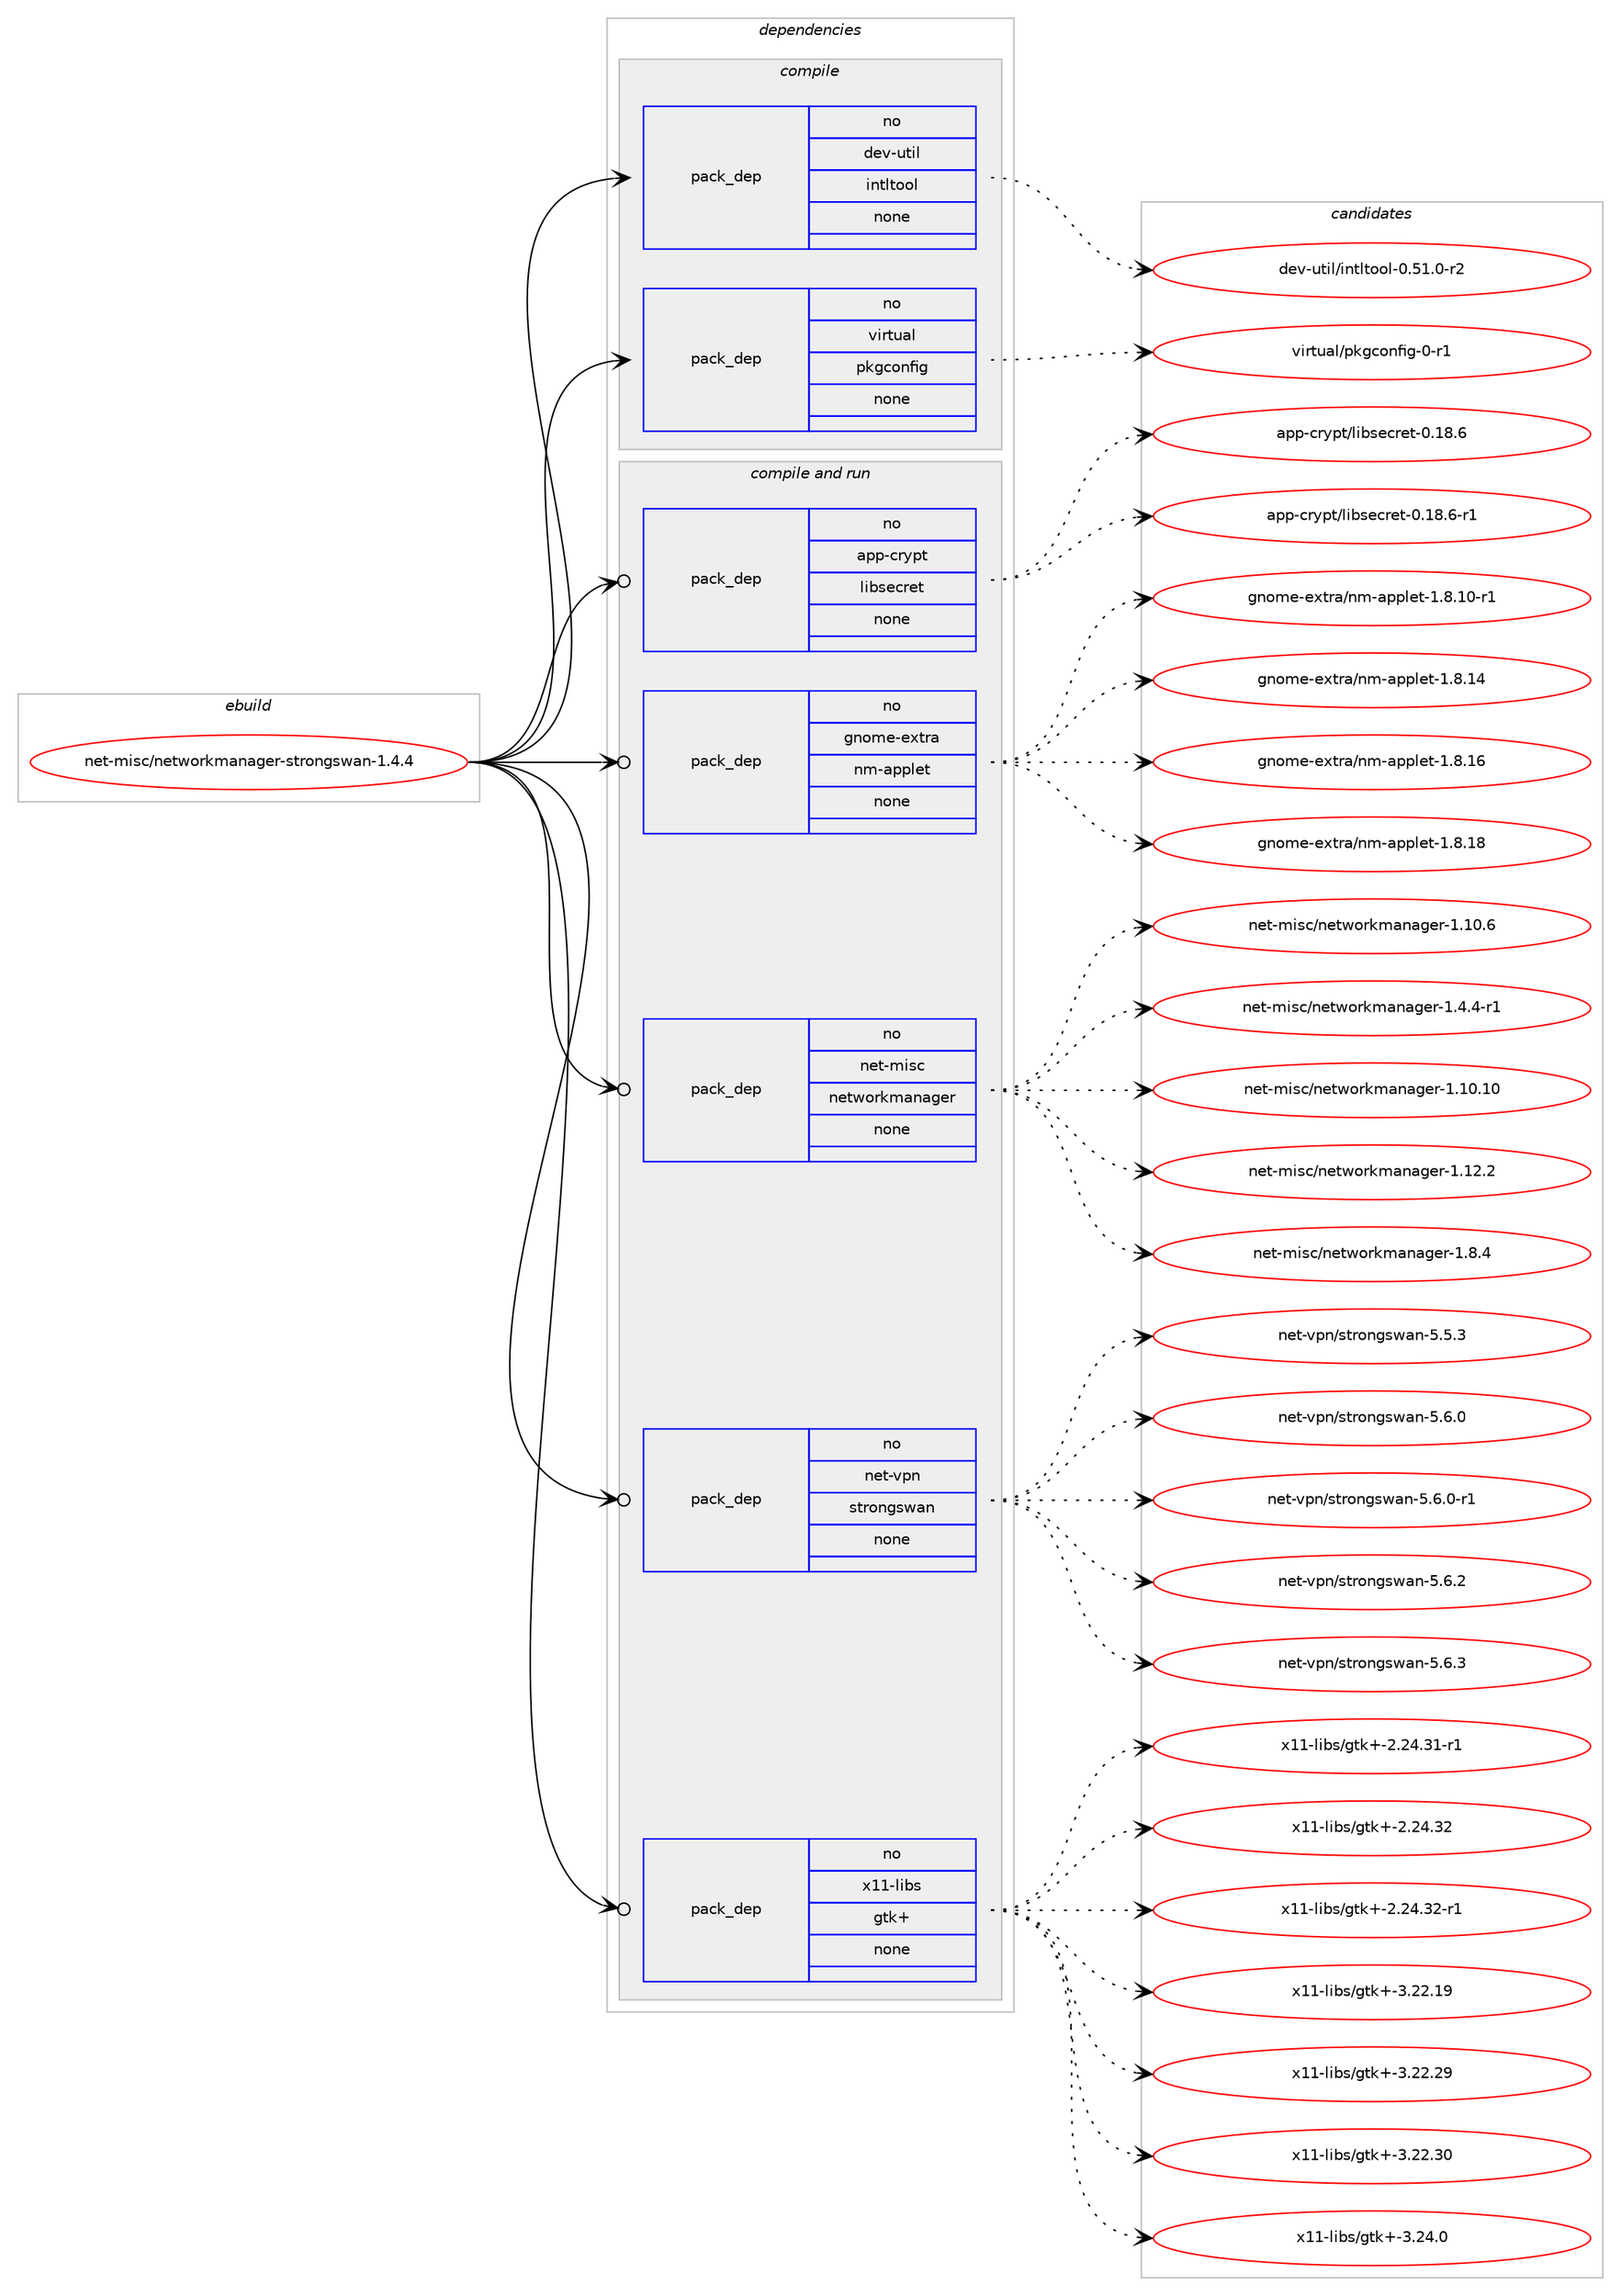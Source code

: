 digraph prolog {

# *************
# Graph options
# *************

newrank=true;
concentrate=true;
compound=true;
graph [rankdir=LR,fontname=Helvetica,fontsize=10,ranksep=1.5];#, ranksep=2.5, nodesep=0.2];
edge  [arrowhead=vee];
node  [fontname=Helvetica,fontsize=10];

# **********
# The ebuild
# **********

subgraph cluster_leftcol {
color=gray;
rank=same;
label=<<i>ebuild</i>>;
id [label="net-misc/networkmanager-strongswan-1.4.4", color=red, width=4, href="../net-misc/networkmanager-strongswan-1.4.4.svg"];
}

# ****************
# The dependencies
# ****************

subgraph cluster_midcol {
color=gray;
label=<<i>dependencies</i>>;
subgraph cluster_compile {
fillcolor="#eeeeee";
style=filled;
label=<<i>compile</i>>;
subgraph pack9822 {
dependency14473 [label=<<TABLE BORDER="0" CELLBORDER="1" CELLSPACING="0" CELLPADDING="4" WIDTH="220"><TR><TD ROWSPAN="6" CELLPADDING="30">pack_dep</TD></TR><TR><TD WIDTH="110">no</TD></TR><TR><TD>dev-util</TD></TR><TR><TD>intltool</TD></TR><TR><TD>none</TD></TR><TR><TD></TD></TR></TABLE>>, shape=none, color=blue];
}
id:e -> dependency14473:w [weight=20,style="solid",arrowhead="vee"];
subgraph pack9823 {
dependency14474 [label=<<TABLE BORDER="0" CELLBORDER="1" CELLSPACING="0" CELLPADDING="4" WIDTH="220"><TR><TD ROWSPAN="6" CELLPADDING="30">pack_dep</TD></TR><TR><TD WIDTH="110">no</TD></TR><TR><TD>virtual</TD></TR><TR><TD>pkgconfig</TD></TR><TR><TD>none</TD></TR><TR><TD></TD></TR></TABLE>>, shape=none, color=blue];
}
id:e -> dependency14474:w [weight=20,style="solid",arrowhead="vee"];
}
subgraph cluster_compileandrun {
fillcolor="#eeeeee";
style=filled;
label=<<i>compile and run</i>>;
subgraph pack9824 {
dependency14475 [label=<<TABLE BORDER="0" CELLBORDER="1" CELLSPACING="0" CELLPADDING="4" WIDTH="220"><TR><TD ROWSPAN="6" CELLPADDING="30">pack_dep</TD></TR><TR><TD WIDTH="110">no</TD></TR><TR><TD>app-crypt</TD></TR><TR><TD>libsecret</TD></TR><TR><TD>none</TD></TR><TR><TD></TD></TR></TABLE>>, shape=none, color=blue];
}
id:e -> dependency14475:w [weight=20,style="solid",arrowhead="odotvee"];
subgraph pack9825 {
dependency14476 [label=<<TABLE BORDER="0" CELLBORDER="1" CELLSPACING="0" CELLPADDING="4" WIDTH="220"><TR><TD ROWSPAN="6" CELLPADDING="30">pack_dep</TD></TR><TR><TD WIDTH="110">no</TD></TR><TR><TD>gnome-extra</TD></TR><TR><TD>nm-applet</TD></TR><TR><TD>none</TD></TR><TR><TD></TD></TR></TABLE>>, shape=none, color=blue];
}
id:e -> dependency14476:w [weight=20,style="solid",arrowhead="odotvee"];
subgraph pack9826 {
dependency14477 [label=<<TABLE BORDER="0" CELLBORDER="1" CELLSPACING="0" CELLPADDING="4" WIDTH="220"><TR><TD ROWSPAN="6" CELLPADDING="30">pack_dep</TD></TR><TR><TD WIDTH="110">no</TD></TR><TR><TD>net-misc</TD></TR><TR><TD>networkmanager</TD></TR><TR><TD>none</TD></TR><TR><TD></TD></TR></TABLE>>, shape=none, color=blue];
}
id:e -> dependency14477:w [weight=20,style="solid",arrowhead="odotvee"];
subgraph pack9827 {
dependency14478 [label=<<TABLE BORDER="0" CELLBORDER="1" CELLSPACING="0" CELLPADDING="4" WIDTH="220"><TR><TD ROWSPAN="6" CELLPADDING="30">pack_dep</TD></TR><TR><TD WIDTH="110">no</TD></TR><TR><TD>net-vpn</TD></TR><TR><TD>strongswan</TD></TR><TR><TD>none</TD></TR><TR><TD></TD></TR></TABLE>>, shape=none, color=blue];
}
id:e -> dependency14478:w [weight=20,style="solid",arrowhead="odotvee"];
subgraph pack9828 {
dependency14479 [label=<<TABLE BORDER="0" CELLBORDER="1" CELLSPACING="0" CELLPADDING="4" WIDTH="220"><TR><TD ROWSPAN="6" CELLPADDING="30">pack_dep</TD></TR><TR><TD WIDTH="110">no</TD></TR><TR><TD>x11-libs</TD></TR><TR><TD>gtk+</TD></TR><TR><TD>none</TD></TR><TR><TD></TD></TR></TABLE>>, shape=none, color=blue];
}
id:e -> dependency14479:w [weight=20,style="solid",arrowhead="odotvee"];
}
subgraph cluster_run {
fillcolor="#eeeeee";
style=filled;
label=<<i>run</i>>;
}
}

# **************
# The candidates
# **************

subgraph cluster_choices {
rank=same;
color=gray;
label=<<i>candidates</i>>;

subgraph choice9822 {
color=black;
nodesep=1;
choice1001011184511711610510847105110116108116111111108454846534946484511450 [label="dev-util/intltool-0.51.0-r2", color=red, width=4,href="../dev-util/intltool-0.51.0-r2.svg"];
dependency14473:e -> choice1001011184511711610510847105110116108116111111108454846534946484511450:w [style=dotted,weight="100"];
}
subgraph choice9823 {
color=black;
nodesep=1;
choice11810511411611797108471121071039911111010210510345484511449 [label="virtual/pkgconfig-0-r1", color=red, width=4,href="../virtual/pkgconfig-0-r1.svg"];
dependency14474:e -> choice11810511411611797108471121071039911111010210510345484511449:w [style=dotted,weight="100"];
}
subgraph choice9824 {
color=black;
nodesep=1;
choice97112112459911412111211647108105981151019911410111645484649564654 [label="app-crypt/libsecret-0.18.6", color=red, width=4,href="../app-crypt/libsecret-0.18.6.svg"];
choice971121124599114121112116471081059811510199114101116454846495646544511449 [label="app-crypt/libsecret-0.18.6-r1", color=red, width=4,href="../app-crypt/libsecret-0.18.6-r1.svg"];
dependency14475:e -> choice97112112459911412111211647108105981151019911410111645484649564654:w [style=dotted,weight="100"];
dependency14475:e -> choice971121124599114121112116471081059811510199114101116454846495646544511449:w [style=dotted,weight="100"];
}
subgraph choice9825 {
color=black;
nodesep=1;
choice1031101111091014510112011611497471101094597112112108101116454946564649484511449 [label="gnome-extra/nm-applet-1.8.10-r1", color=red, width=4,href="../gnome-extra/nm-applet-1.8.10-r1.svg"];
choice103110111109101451011201161149747110109459711211210810111645494656464952 [label="gnome-extra/nm-applet-1.8.14", color=red, width=4,href="../gnome-extra/nm-applet-1.8.14.svg"];
choice103110111109101451011201161149747110109459711211210810111645494656464954 [label="gnome-extra/nm-applet-1.8.16", color=red, width=4,href="../gnome-extra/nm-applet-1.8.16.svg"];
choice103110111109101451011201161149747110109459711211210810111645494656464956 [label="gnome-extra/nm-applet-1.8.18", color=red, width=4,href="../gnome-extra/nm-applet-1.8.18.svg"];
dependency14476:e -> choice1031101111091014510112011611497471101094597112112108101116454946564649484511449:w [style=dotted,weight="100"];
dependency14476:e -> choice103110111109101451011201161149747110109459711211210810111645494656464952:w [style=dotted,weight="100"];
dependency14476:e -> choice103110111109101451011201161149747110109459711211210810111645494656464954:w [style=dotted,weight="100"];
dependency14476:e -> choice103110111109101451011201161149747110109459711211210810111645494656464956:w [style=dotted,weight="100"];
}
subgraph choice9826 {
color=black;
nodesep=1;
choice110101116451091051159947110101116119111114107109971109710310111445494649484654 [label="net-misc/networkmanager-1.10.6", color=red, width=4,href="../net-misc/networkmanager-1.10.6.svg"];
choice11010111645109105115994711010111611911111410710997110971031011144549465246524511449 [label="net-misc/networkmanager-1.4.4-r1", color=red, width=4,href="../net-misc/networkmanager-1.4.4-r1.svg"];
choice11010111645109105115994711010111611911111410710997110971031011144549464948464948 [label="net-misc/networkmanager-1.10.10", color=red, width=4,href="../net-misc/networkmanager-1.10.10.svg"];
choice110101116451091051159947110101116119111114107109971109710310111445494649504650 [label="net-misc/networkmanager-1.12.2", color=red, width=4,href="../net-misc/networkmanager-1.12.2.svg"];
choice1101011164510910511599471101011161191111141071099711097103101114454946564652 [label="net-misc/networkmanager-1.8.4", color=red, width=4,href="../net-misc/networkmanager-1.8.4.svg"];
dependency14477:e -> choice110101116451091051159947110101116119111114107109971109710310111445494649484654:w [style=dotted,weight="100"];
dependency14477:e -> choice11010111645109105115994711010111611911111410710997110971031011144549465246524511449:w [style=dotted,weight="100"];
dependency14477:e -> choice11010111645109105115994711010111611911111410710997110971031011144549464948464948:w [style=dotted,weight="100"];
dependency14477:e -> choice110101116451091051159947110101116119111114107109971109710310111445494649504650:w [style=dotted,weight="100"];
dependency14477:e -> choice1101011164510910511599471101011161191111141071099711097103101114454946564652:w [style=dotted,weight="100"];
}
subgraph choice9827 {
color=black;
nodesep=1;
choice110101116451181121104711511611411111010311511997110455346534651 [label="net-vpn/strongswan-5.5.3", color=red, width=4,href="../net-vpn/strongswan-5.5.3.svg"];
choice110101116451181121104711511611411111010311511997110455346544648 [label="net-vpn/strongswan-5.6.0", color=red, width=4,href="../net-vpn/strongswan-5.6.0.svg"];
choice1101011164511811211047115116114111110103115119971104553465446484511449 [label="net-vpn/strongswan-5.6.0-r1", color=red, width=4,href="../net-vpn/strongswan-5.6.0-r1.svg"];
choice110101116451181121104711511611411111010311511997110455346544650 [label="net-vpn/strongswan-5.6.2", color=red, width=4,href="../net-vpn/strongswan-5.6.2.svg"];
choice110101116451181121104711511611411111010311511997110455346544651 [label="net-vpn/strongswan-5.6.3", color=red, width=4,href="../net-vpn/strongswan-5.6.3.svg"];
dependency14478:e -> choice110101116451181121104711511611411111010311511997110455346534651:w [style=dotted,weight="100"];
dependency14478:e -> choice110101116451181121104711511611411111010311511997110455346544648:w [style=dotted,weight="100"];
dependency14478:e -> choice1101011164511811211047115116114111110103115119971104553465446484511449:w [style=dotted,weight="100"];
dependency14478:e -> choice110101116451181121104711511611411111010311511997110455346544650:w [style=dotted,weight="100"];
dependency14478:e -> choice110101116451181121104711511611411111010311511997110455346544651:w [style=dotted,weight="100"];
}
subgraph choice9828 {
color=black;
nodesep=1;
choice12049494510810598115471031161074345504650524651494511449 [label="x11-libs/gtk+-2.24.31-r1", color=red, width=4,href="../x11-libs/gtk+-2.24.31-r1.svg"];
choice1204949451081059811547103116107434550465052465150 [label="x11-libs/gtk+-2.24.32", color=red, width=4,href="../x11-libs/gtk+-2.24.32.svg"];
choice12049494510810598115471031161074345504650524651504511449 [label="x11-libs/gtk+-2.24.32-r1", color=red, width=4,href="../x11-libs/gtk+-2.24.32-r1.svg"];
choice1204949451081059811547103116107434551465050464957 [label="x11-libs/gtk+-3.22.19", color=red, width=4,href="../x11-libs/gtk+-3.22.19.svg"];
choice1204949451081059811547103116107434551465050465057 [label="x11-libs/gtk+-3.22.29", color=red, width=4,href="../x11-libs/gtk+-3.22.29.svg"];
choice1204949451081059811547103116107434551465050465148 [label="x11-libs/gtk+-3.22.30", color=red, width=4,href="../x11-libs/gtk+-3.22.30.svg"];
choice12049494510810598115471031161074345514650524648 [label="x11-libs/gtk+-3.24.0", color=red, width=4,href="../x11-libs/gtk+-3.24.0.svg"];
dependency14479:e -> choice12049494510810598115471031161074345504650524651494511449:w [style=dotted,weight="100"];
dependency14479:e -> choice1204949451081059811547103116107434550465052465150:w [style=dotted,weight="100"];
dependency14479:e -> choice12049494510810598115471031161074345504650524651504511449:w [style=dotted,weight="100"];
dependency14479:e -> choice1204949451081059811547103116107434551465050464957:w [style=dotted,weight="100"];
dependency14479:e -> choice1204949451081059811547103116107434551465050465057:w [style=dotted,weight="100"];
dependency14479:e -> choice1204949451081059811547103116107434551465050465148:w [style=dotted,weight="100"];
dependency14479:e -> choice12049494510810598115471031161074345514650524648:w [style=dotted,weight="100"];
}
}

}
